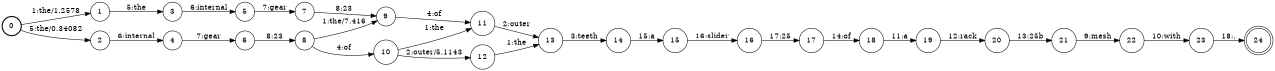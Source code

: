 digraph FST {
rankdir = LR;
size = "8.5,11";
label = "";
center = 1;
orientation = Portrait;
ranksep = "0.4";
nodesep = "0.25";
0 [label = "0", shape = circle, style = bold, fontsize = 14]
	0 -> 1 [label = "1:the/1.2578", fontsize = 14];
	0 -> 2 [label = "5:the/0.34082", fontsize = 14];
1 [label = "1", shape = circle, style = solid, fontsize = 14]
	1 -> 3 [label = "5:the", fontsize = 14];
2 [label = "2", shape = circle, style = solid, fontsize = 14]
	2 -> 4 [label = "6:internal", fontsize = 14];
3 [label = "3", shape = circle, style = solid, fontsize = 14]
	3 -> 5 [label = "6:internal", fontsize = 14];
4 [label = "4", shape = circle, style = solid, fontsize = 14]
	4 -> 6 [label = "7:gear", fontsize = 14];
5 [label = "5", shape = circle, style = solid, fontsize = 14]
	5 -> 7 [label = "7:gear", fontsize = 14];
6 [label = "6", shape = circle, style = solid, fontsize = 14]
	6 -> 8 [label = "8:23", fontsize = 14];
7 [label = "7", shape = circle, style = solid, fontsize = 14]
	7 -> 9 [label = "8:23", fontsize = 14];
8 [label = "8", shape = circle, style = solid, fontsize = 14]
	8 -> 10 [label = "4:of", fontsize = 14];
	8 -> 9 [label = "1:the/7.416", fontsize = 14];
9 [label = "9", shape = circle, style = solid, fontsize = 14]
	9 -> 11 [label = "4:of", fontsize = 14];
10 [label = "10", shape = circle, style = solid, fontsize = 14]
	10 -> 12 [label = "2:outer/5.1143", fontsize = 14];
	10 -> 11 [label = "1:the", fontsize = 14];
11 [label = "11", shape = circle, style = solid, fontsize = 14]
	11 -> 13 [label = "2:outer", fontsize = 14];
12 [label = "12", shape = circle, style = solid, fontsize = 14]
	12 -> 13 [label = "1:the", fontsize = 14];
13 [label = "13", shape = circle, style = solid, fontsize = 14]
	13 -> 14 [label = "3:teeth", fontsize = 14];
14 [label = "14", shape = circle, style = solid, fontsize = 14]
	14 -> 15 [label = "15:a", fontsize = 14];
15 [label = "15", shape = circle, style = solid, fontsize = 14]
	15 -> 16 [label = "16:slider", fontsize = 14];
16 [label = "16", shape = circle, style = solid, fontsize = 14]
	16 -> 17 [label = "17:25", fontsize = 14];
17 [label = "17", shape = circle, style = solid, fontsize = 14]
	17 -> 18 [label = "14:of", fontsize = 14];
18 [label = "18", shape = circle, style = solid, fontsize = 14]
	18 -> 19 [label = "11:a", fontsize = 14];
19 [label = "19", shape = circle, style = solid, fontsize = 14]
	19 -> 20 [label = "12:rack", fontsize = 14];
20 [label = "20", shape = circle, style = solid, fontsize = 14]
	20 -> 21 [label = "13:25b", fontsize = 14];
21 [label = "21", shape = circle, style = solid, fontsize = 14]
	21 -> 22 [label = "9:mesh", fontsize = 14];
22 [label = "22", shape = circle, style = solid, fontsize = 14]
	22 -> 23 [label = "10:with", fontsize = 14];
23 [label = "23", shape = circle, style = solid, fontsize = 14]
	23 -> 24 [label = "18:.", fontsize = 14];
24 [label = "24", shape = doublecircle, style = solid, fontsize = 14]
}
